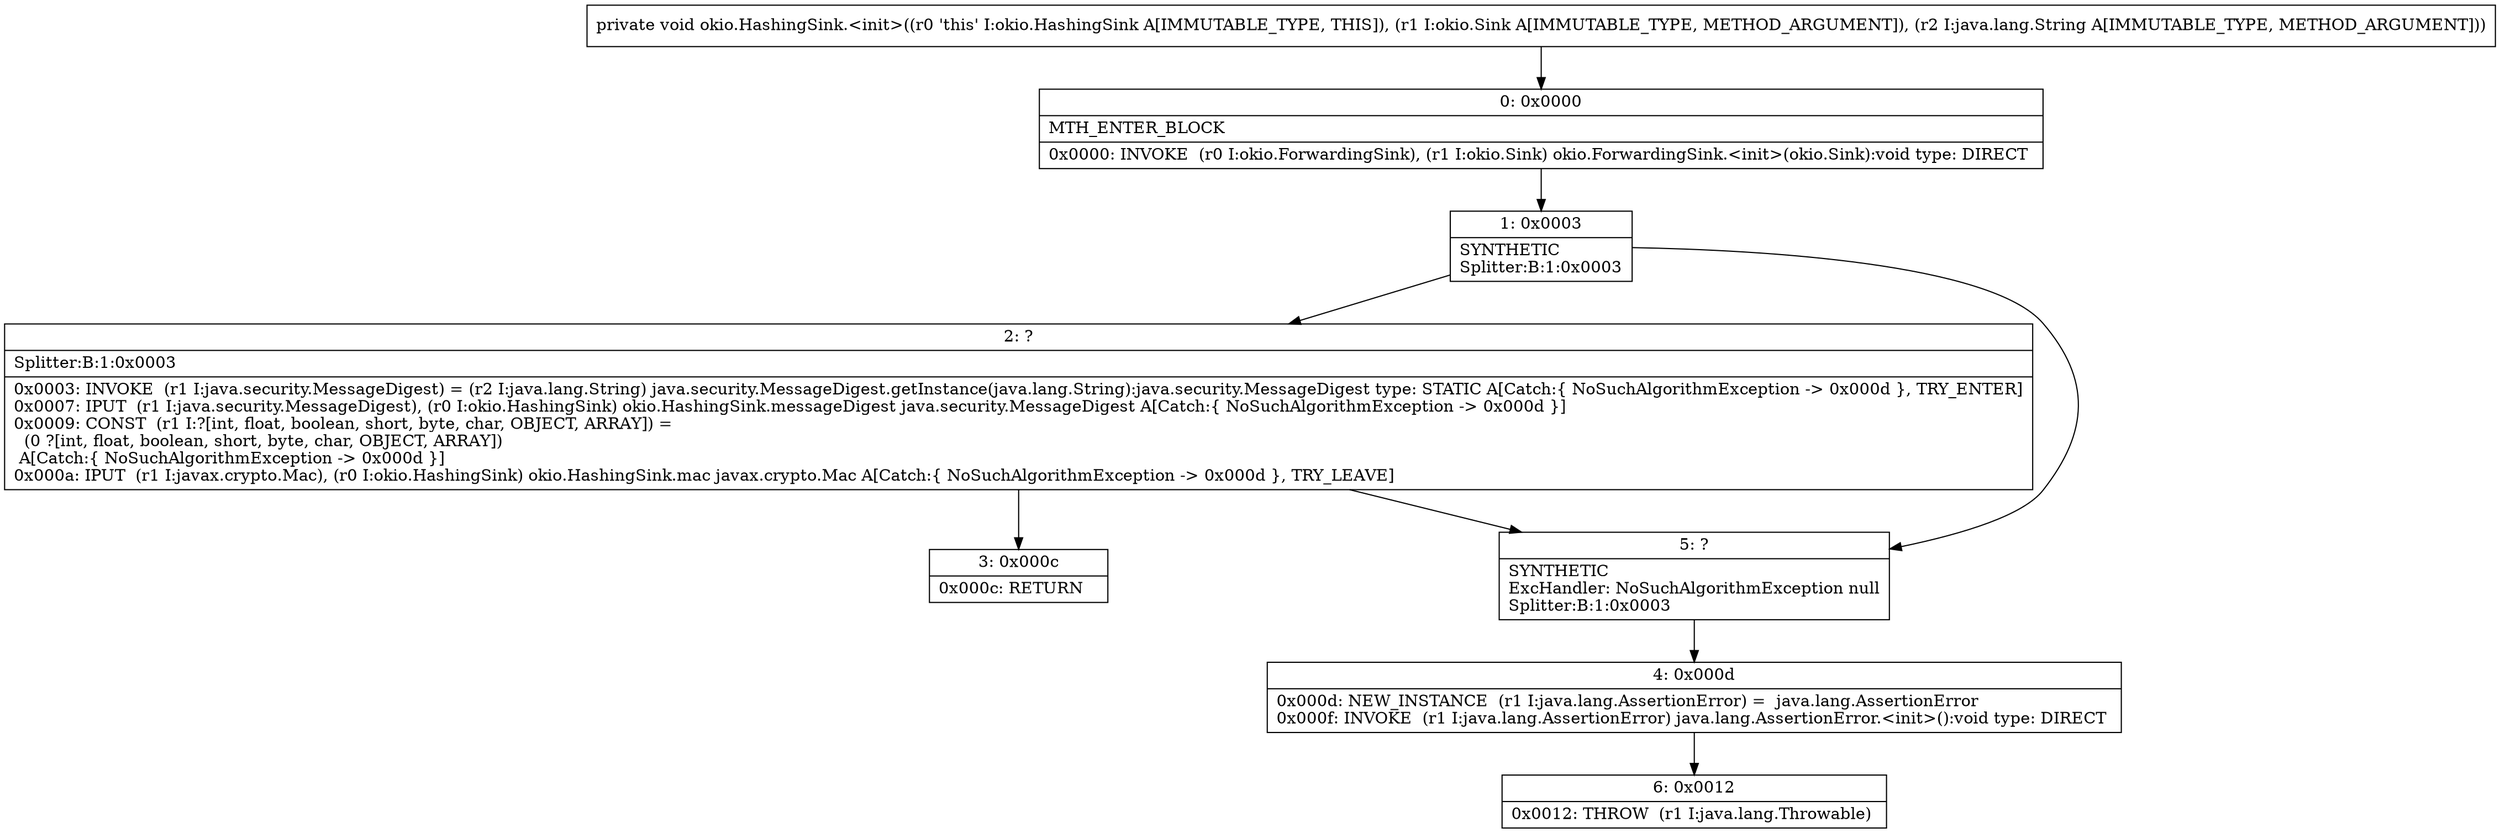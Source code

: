 digraph "CFG forokio.HashingSink.\<init\>(Lokio\/Sink;Ljava\/lang\/String;)V" {
Node_0 [shape=record,label="{0\:\ 0x0000|MTH_ENTER_BLOCK\l|0x0000: INVOKE  (r0 I:okio.ForwardingSink), (r1 I:okio.Sink) okio.ForwardingSink.\<init\>(okio.Sink):void type: DIRECT \l}"];
Node_1 [shape=record,label="{1\:\ 0x0003|SYNTHETIC\lSplitter:B:1:0x0003\l}"];
Node_2 [shape=record,label="{2\:\ ?|Splitter:B:1:0x0003\l|0x0003: INVOKE  (r1 I:java.security.MessageDigest) = (r2 I:java.lang.String) java.security.MessageDigest.getInstance(java.lang.String):java.security.MessageDigest type: STATIC A[Catch:\{ NoSuchAlgorithmException \-\> 0x000d \}, TRY_ENTER]\l0x0007: IPUT  (r1 I:java.security.MessageDigest), (r0 I:okio.HashingSink) okio.HashingSink.messageDigest java.security.MessageDigest A[Catch:\{ NoSuchAlgorithmException \-\> 0x000d \}]\l0x0009: CONST  (r1 I:?[int, float, boolean, short, byte, char, OBJECT, ARRAY]) = \l  (0 ?[int, float, boolean, short, byte, char, OBJECT, ARRAY])\l A[Catch:\{ NoSuchAlgorithmException \-\> 0x000d \}]\l0x000a: IPUT  (r1 I:javax.crypto.Mac), (r0 I:okio.HashingSink) okio.HashingSink.mac javax.crypto.Mac A[Catch:\{ NoSuchAlgorithmException \-\> 0x000d \}, TRY_LEAVE]\l}"];
Node_3 [shape=record,label="{3\:\ 0x000c|0x000c: RETURN   \l}"];
Node_4 [shape=record,label="{4\:\ 0x000d|0x000d: NEW_INSTANCE  (r1 I:java.lang.AssertionError) =  java.lang.AssertionError \l0x000f: INVOKE  (r1 I:java.lang.AssertionError) java.lang.AssertionError.\<init\>():void type: DIRECT \l}"];
Node_5 [shape=record,label="{5\:\ ?|SYNTHETIC\lExcHandler: NoSuchAlgorithmException null\lSplitter:B:1:0x0003\l}"];
Node_6 [shape=record,label="{6\:\ 0x0012|0x0012: THROW  (r1 I:java.lang.Throwable) \l}"];
MethodNode[shape=record,label="{private void okio.HashingSink.\<init\>((r0 'this' I:okio.HashingSink A[IMMUTABLE_TYPE, THIS]), (r1 I:okio.Sink A[IMMUTABLE_TYPE, METHOD_ARGUMENT]), (r2 I:java.lang.String A[IMMUTABLE_TYPE, METHOD_ARGUMENT])) }"];
MethodNode -> Node_0;
Node_0 -> Node_1;
Node_1 -> Node_2;
Node_1 -> Node_5;
Node_2 -> Node_3;
Node_2 -> Node_5;
Node_4 -> Node_6;
Node_5 -> Node_4;
}

